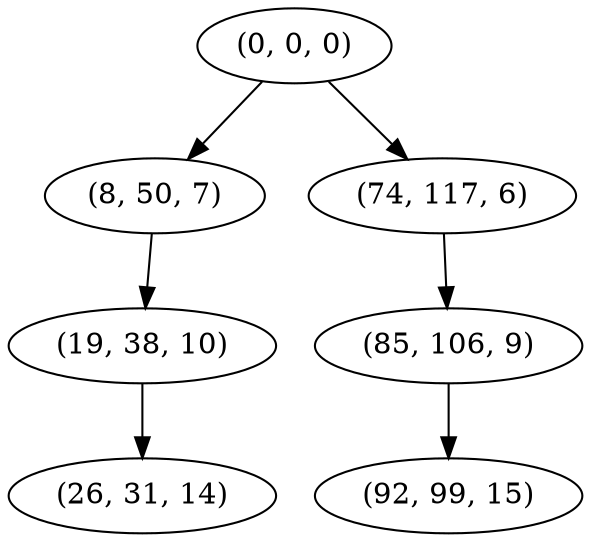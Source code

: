 digraph tree {
    "(0, 0, 0)";
    "(8, 50, 7)";
    "(19, 38, 10)";
    "(26, 31, 14)";
    "(74, 117, 6)";
    "(85, 106, 9)";
    "(92, 99, 15)";
    "(0, 0, 0)" -> "(8, 50, 7)";
    "(0, 0, 0)" -> "(74, 117, 6)";
    "(8, 50, 7)" -> "(19, 38, 10)";
    "(19, 38, 10)" -> "(26, 31, 14)";
    "(74, 117, 6)" -> "(85, 106, 9)";
    "(85, 106, 9)" -> "(92, 99, 15)";
}
